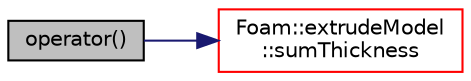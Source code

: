 digraph "operator()"
{
  bgcolor="transparent";
  edge [fontname="Helvetica",fontsize="10",labelfontname="Helvetica",labelfontsize="10"];
  node [fontname="Helvetica",fontsize="10",shape=record];
  rankdir="LR";
  Node1 [label="operator()",height=0.2,width=0.4,color="black", fillcolor="grey75", style="filled", fontcolor="black"];
  Node1 -> Node2 [color="midnightblue",fontsize="10",style="solid",fontname="Helvetica"];
  Node2 [label="Foam::extrudeModel\l::sumThickness",height=0.2,width=0.4,color="red",URL="$a00723.html#aad508abb39a3f72c922ba87ffb7f327c",tooltip="Helper: calculate cumulative relative thickness for layer. "];
}
